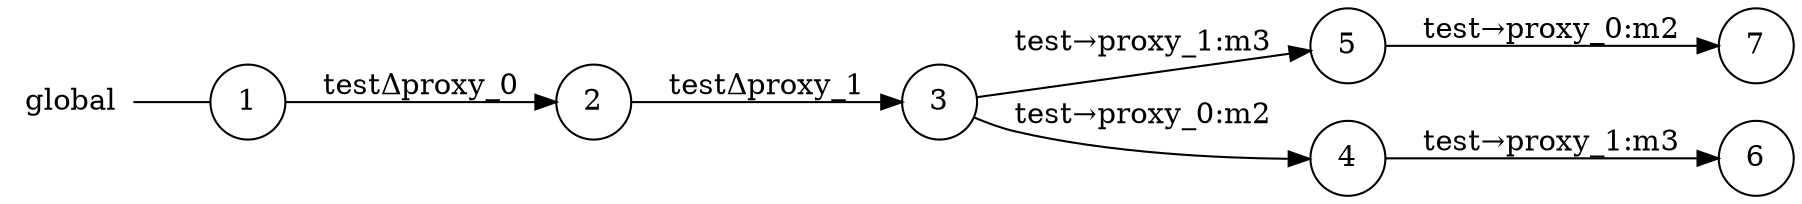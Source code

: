 digraph global {
	rankdir="LR";
	n_0 [label="global", shape="plaintext"];
	n_1 [id="5", shape=circle, label="5"];
	n_2 [id="6", shape=circle, label="6"];
	n_3 [id="1", shape=circle, label="1"];
	n_0 -> n_3 [arrowhead=none];
	n_4 [id="2", shape=circle, label="2"];
	n_5 [id="4", shape=circle, label="4"];
	n_6 [id="7", shape=circle, label="7"];
	n_7 [id="3", shape=circle, label="3"];

	n_5 -> n_2 [id="[$e|4]", label="test→proxy_1:m3"];
	n_7 -> n_5 [id="[$e|2]", label="test→proxy_0:m2"];
	n_7 -> n_1 [id="[$e|3]", label="test→proxy_1:m3"];
	n_4 -> n_7 [id="[$e|1]", label="testΔproxy_1"];
	n_1 -> n_6 [id="[$e|5]", label="test→proxy_0:m2"];
	n_3 -> n_4 [id="[$e|0]", label="testΔproxy_0"];
}
